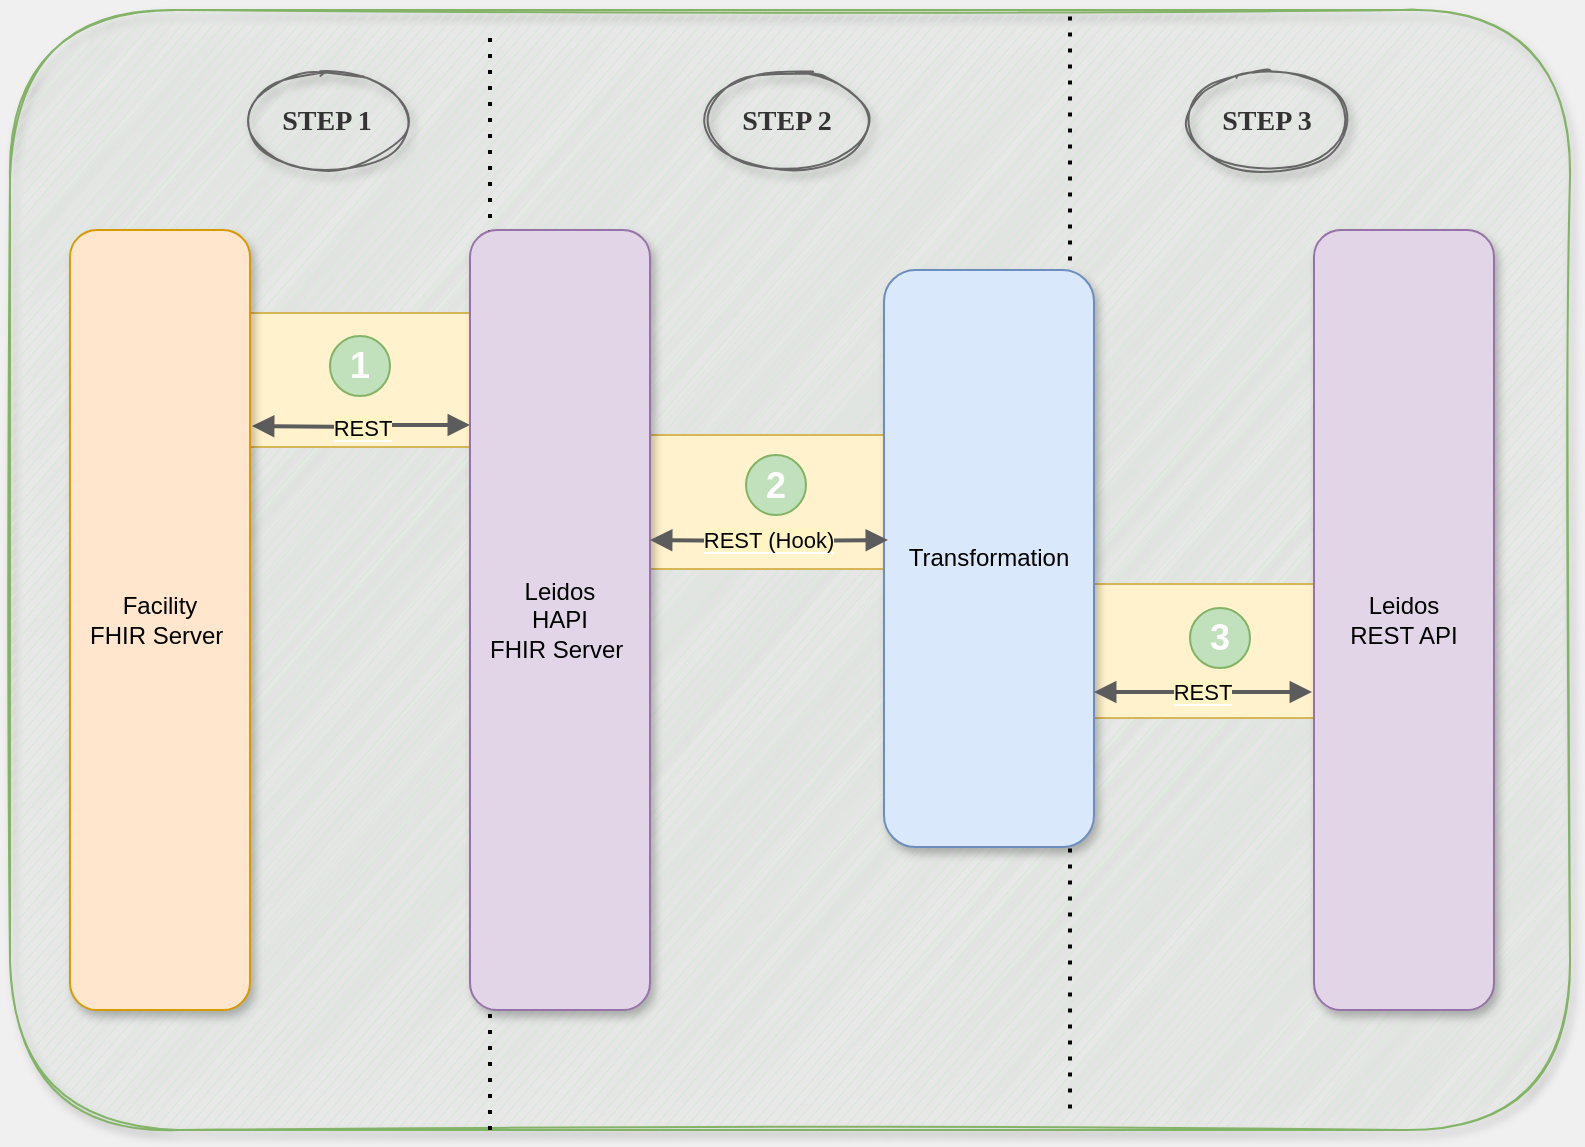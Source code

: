 <mxfile version="13.6.9" type="github"><diagram id="prtHgNgQTEPvFCAcTncT" name="Page-1"><mxGraphModel dx="1826" dy="817" grid="1" gridSize="10" guides="1" tooltips="1" connect="1" arrows="1" fold="1" page="0" pageScale="1" pageWidth="827" pageHeight="1169" background="#F0F0F0" math="0" shadow="0"><root><mxCell id="0"/><mxCell id="1" parent="0"/><mxCell id="xV2-DqPg_27y4KBebF6c-39" value="" style="rounded=1;whiteSpace=wrap;html=1;shadow=1;glass=0;sketch=1;fillColor=#d5e8d4;strokeColor=#82b366;" parent="1" vertex="1"><mxGeometry x="-200" y="70" width="780" height="560" as="geometry"/></mxCell><mxCell id="Zh8z0Y2bod89Jc97wrA--2" value="" style="endArrow=none;dashed=1;html=1;dashPattern=1 3;strokeWidth=2;" parent="1" edge="1"><mxGeometry width="50" height="50" relative="1" as="geometry"><mxPoint x="40" y="630" as="sourcePoint"/><mxPoint x="40" y="80" as="targetPoint"/></mxGeometry></mxCell><mxCell id="xV2-DqPg_27y4KBebF6c-36" value="" style="endArrow=none;dashed=1;html=1;dashPattern=1 3;strokeWidth=2;" parent="1" edge="1"><mxGeometry width="50" height="50" relative="1" as="geometry"><mxPoint x="330" y="619.25" as="sourcePoint"/><mxPoint x="330" y="69.25" as="targetPoint"/></mxGeometry></mxCell><mxCell id="xV2-DqPg_27y4KBebF6c-35" value="" style="rounded=0;whiteSpace=wrap;html=1;fillColor=#fff2cc;strokeColor=#d6b656;" parent="1" vertex="1"><mxGeometry x="342" y="357" width="120" height="67" as="geometry"/></mxCell><mxCell id="xV2-DqPg_27y4KBebF6c-33" value="" style="rounded=0;whiteSpace=wrap;html=1;fillColor=#fff2cc;strokeColor=#d6b656;" parent="1" vertex="1"><mxGeometry x="95" y="282.5" width="155" height="67" as="geometry"/></mxCell><mxCell id="vM5lTf9RMHXCYF5sCvvl-11" value="" style="rounded=0;whiteSpace=wrap;html=1;fillColor=#fff2cc;strokeColor=#d6b656;" parent="1" vertex="1"><mxGeometry x="-90.01" y="221.5" width="120" height="67" as="geometry"/></mxCell><mxCell id="vM5lTf9RMHXCYF5sCvvl-12" value="Leidos&lt;br&gt;HAPI&lt;br&gt;FHIR&amp;nbsp;Server&amp;nbsp;" style="rounded=1;whiteSpace=wrap;html=1;fillColor=#e1d5e7;shadow=1;strokeColor=#9673a6;" parent="1" vertex="1"><mxGeometry x="30" y="180" width="90" height="390" as="geometry"/></mxCell><mxCell id="vM5lTf9RMHXCYF5sCvvl-13" value="&lt;span style=&quot;background-color: rgb(255 , 244 , 195)&quot;&gt;REST&lt;/span&gt;" style="edgeStyle=orthogonalEdgeStyle;rounded=0;orthogonalLoop=1;jettySize=auto;html=1;exitX=1.011;exitY=0.2;exitDx=0;exitDy=0;entryX=0;entryY=0.25;entryDx=0;entryDy=0;exitPerimeter=0;shadow=0;sketch=0;startArrow=block;startFill=1;strokeWidth=2;endArrow=block;endFill=1;strokeColor=#5C5C5C;" parent="1" target="vM5lTf9RMHXCYF5sCvvl-12" edge="1"><mxGeometry relative="1" as="geometry"><mxPoint x="-79.02" y="278" as="sourcePoint"/><mxPoint x="19.0" y="278" as="targetPoint"/></mxGeometry></mxCell><mxCell id="vM5lTf9RMHXCYF5sCvvl-14" value="Facility &lt;br&gt;FHIR&amp;nbsp;Server&amp;nbsp;" style="rounded=1;whiteSpace=wrap;html=1;fillColor=#ffe6cc;shadow=1;strokeColor=#d79b00;" parent="1" vertex="1"><mxGeometry x="-170" y="180" width="90" height="390" as="geometry"/></mxCell><mxCell id="vM5lTf9RMHXCYF5sCvvl-15" value="&lt;h2&gt;&lt;font color=&quot;#ffffff&quot;&gt;1&lt;/font&gt;&lt;/h2&gt;" style="ellipse;whiteSpace=wrap;html=1;aspect=fixed;strokeColor=#82b366;fillColor=#C1E0BC;" parent="1" vertex="1"><mxGeometry x="-40.01" y="233" width="30" height="30" as="geometry"/></mxCell><mxCell id="xV2-DqPg_27y4KBebF6c-21" value="Transformation" style="rounded=1;whiteSpace=wrap;html=1;fillColor=#dae8fc;strokeColor=#6c8ebf;shadow=1;" parent="1" vertex="1"><mxGeometry x="237" y="200" width="105" height="288.5" as="geometry"/></mxCell><mxCell id="xV2-DqPg_27y4KBebF6c-24" value="&lt;span style=&quot;background-color: rgb(255 , 244 , 195)&quot;&gt;REST (Hook)&lt;/span&gt;" style="edgeStyle=orthogonalEdgeStyle;rounded=0;orthogonalLoop=1;jettySize=auto;html=1;startArrow=block;startFill=1;endArrow=block;endFill=1;strokeColor=#5C5C5C;entryX=0.019;entryY=0.468;entryDx=0;entryDy=0;strokeWidth=2;entryPerimeter=0;" parent="1" target="xV2-DqPg_27y4KBebF6c-21" edge="1"><mxGeometry relative="1" as="geometry"><mxPoint x="215" y="336.5" as="targetPoint"/><mxPoint x="120" y="335" as="sourcePoint"/></mxGeometry></mxCell><mxCell id="xV2-DqPg_27y4KBebF6c-29" style="edgeStyle=orthogonalEdgeStyle;rounded=0;orthogonalLoop=1;jettySize=auto;html=1;exitX=0.5;exitY=1;exitDx=0;exitDy=0;strokeColor=#000000;" parent="1" edge="1"><mxGeometry relative="1" as="geometry"><mxPoint x="460" y="621.25" as="sourcePoint"/><mxPoint x="460" y="621.25" as="targetPoint"/></mxGeometry></mxCell><mxCell id="xV2-DqPg_27y4KBebF6c-30" value="&lt;h2&gt;&lt;font color=&quot;#ffffff&quot;&gt;2&lt;/font&gt;&lt;/h2&gt;" style="ellipse;whiteSpace=wrap;html=1;aspect=fixed;strokeColor=#82b366;fillColor=#C1E0BC;" parent="1" vertex="1"><mxGeometry x="168" y="292.5" width="30" height="30" as="geometry"/></mxCell><mxCell id="lcojOaO51Gwr2MNU7D6K-2" value="Leidos&lt;br&gt;REST API" style="rounded=1;whiteSpace=wrap;html=1;fillColor=#e1d5e7;shadow=1;strokeColor=#9673a6;" parent="1" vertex="1"><mxGeometry x="452" y="180" width="90" height="390" as="geometry"/></mxCell><mxCell id="lcojOaO51Gwr2MNU7D6K-8" value="&lt;h2&gt;&lt;font color=&quot;#ffffff&quot;&gt;3&lt;/font&gt;&lt;/h2&gt;" style="ellipse;whiteSpace=wrap;html=1;aspect=fixed;strokeColor=#82b366;fillColor=#C1E0BC;" parent="1" vertex="1"><mxGeometry x="390" y="369" width="30" height="30" as="geometry"/></mxCell><mxCell id="lcojOaO51Gwr2MNU7D6K-10" value="&lt;span style=&quot;background-color: rgb(255 , 244 , 195)&quot;&gt;REST&lt;/span&gt;" style="edgeStyle=orthogonalEdgeStyle;rounded=0;orthogonalLoop=1;jettySize=auto;html=1;startArrow=block;startFill=1;endArrow=block;endFill=1;strokeColor=#5C5C5C;entryX=-0.011;entryY=0.359;entryDx=0;entryDy=0;exitX=1;exitY=0.5;exitDx=0;exitDy=0;entryPerimeter=0;strokeWidth=2;" parent="1" edge="1"><mxGeometry relative="1" as="geometry"><mxPoint x="451.01" y="411.01" as="targetPoint"/><mxPoint x="342" y="411" as="sourcePoint"/></mxGeometry></mxCell><mxCell id="xV2-DqPg_27y4KBebF6c-41" value="&lt;font face=&quot;Comic Sans MS&quot;&gt;&lt;span style=&quot;font-size: 14px&quot;&gt;&lt;b&gt;STEP 1&lt;/b&gt;&lt;/span&gt;&lt;/font&gt;" style="ellipse;whiteSpace=wrap;html=1;rounded=1;shadow=1;glass=0;sketch=1;strokeColor=#666666;fontColor=#333333;fillColor=none;" parent="1" vertex="1"><mxGeometry x="-80.0" y="100" width="77.25" height="51.5" as="geometry"/></mxCell><mxCell id="xV2-DqPg_27y4KBebF6c-42" value="&lt;b&gt;&lt;font style=&quot;font-size: 14px&quot; face=&quot;Comic Sans MS&quot;&gt;STEP 2&lt;/font&gt;&lt;/b&gt;" style="ellipse;whiteSpace=wrap;html=1;rounded=1;shadow=1;glass=0;sketch=1;strokeColor=#666666;fontColor=#333333;fillColor=none;" parent="1" vertex="1"><mxGeometry x="150" y="100" width="77.25" height="51.5" as="geometry"/></mxCell><mxCell id="xV2-DqPg_27y4KBebF6c-43" value="&lt;b&gt;&lt;font style=&quot;font-size: 14px&quot; face=&quot;Comic Sans MS&quot;&gt;STEP 3&lt;/font&gt;&lt;/b&gt;" style="ellipse;whiteSpace=wrap;html=1;rounded=1;shadow=1;glass=0;sketch=1;strokeColor=#666666;fontColor=#333333;fillColor=none;" parent="1" vertex="1"><mxGeometry x="390" y="100" width="77.25" height="51.5" as="geometry"/></mxCell></root></mxGraphModel></diagram></mxfile>